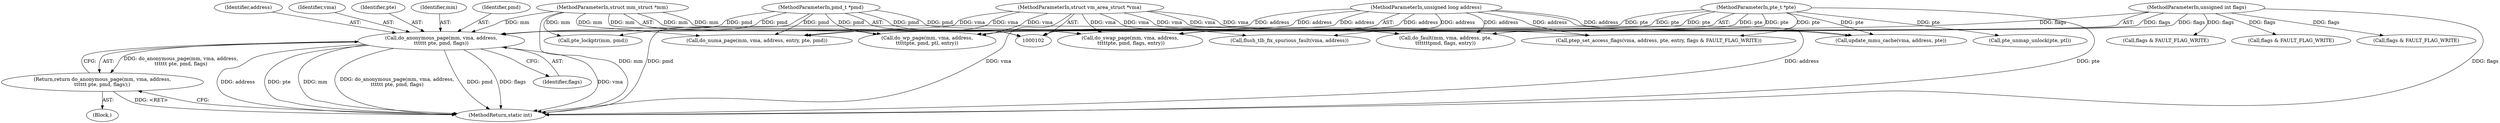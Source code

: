 digraph "1_linux_6b7339f4c31ad69c8e9c0b2859276e22cf72176d_1@pointer" {
"1000148" [label="(Call,do_anonymous_page(mm, vma, address,\n\t\t\t\t\t\t pte, pmd, flags))"];
"1000103" [label="(MethodParameterIn,struct mm_struct *mm)"];
"1000104" [label="(MethodParameterIn,struct vm_area_struct *vma)"];
"1000105" [label="(MethodParameterIn,unsigned long address)"];
"1000106" [label="(MethodParameterIn,pte_t *pte)"];
"1000107" [label="(MethodParameterIn,pmd_t *pmd)"];
"1000108" [label="(MethodParameterIn,unsigned int flags)"];
"1000147" [label="(Return,return do_anonymous_page(mm, vma, address,\n\t\t\t\t\t\t pte, pmd, flags);)"];
"1000177" [label="(Call,pte_lockptr(mm, pmd))"];
"1000226" [label="(Call,update_mmu_cache(vma, address, pte))"];
"1000156" [label="(Call,do_swap_page(mm, vma, address,\n \t\t\t\t\tpte, pmd, flags, entry))"];
"1000168" [label="(Call,do_numa_page(mm, vma, address, entry, pte, pmd))"];
"1000150" [label="(Identifier,vma)"];
"1000200" [label="(Call,do_wp_page(mm, vma, address,\n\t\t\t\t\tpte, pmd, ptl, entry))"];
"1000152" [label="(Identifier,pte)"];
"1000125" [label="(Block,)"];
"1000191" [label="(Call,flags & FAULT_FLAG_WRITE)"];
"1000105" [label="(MethodParameterIn,unsigned long address)"];
"1000240" [label="(Call,pte_unmap_unlock(pte, ptl))"];
"1000217" [label="(Call,ptep_set_access_flags(vma, address, pte, entry, flags & FAULT_FLAG_WRITE))"];
"1000108" [label="(MethodParameterIn,unsigned int flags)"];
"1000236" [label="(Call,flush_tlb_fix_spurious_fault(vma, address))"];
"1000233" [label="(Call,flags & FAULT_FLAG_WRITE)"];
"1000107" [label="(MethodParameterIn,pmd_t *pmd)"];
"1000103" [label="(MethodParameterIn,struct mm_struct *mm)"];
"1000106" [label="(MethodParameterIn,pte_t *pte)"];
"1000139" [label="(Call,do_fault(mm, vma, address, pte,\n\t\t\t\t\t\t\tpmd, flags, entry))"];
"1000245" [label="(MethodReturn,static int)"];
"1000148" [label="(Call,do_anonymous_page(mm, vma, address,\n\t\t\t\t\t\t pte, pmd, flags))"];
"1000149" [label="(Identifier,mm)"];
"1000153" [label="(Identifier,pmd)"];
"1000154" [label="(Identifier,flags)"];
"1000147" [label="(Return,return do_anonymous_page(mm, vma, address,\n\t\t\t\t\t\t pte, pmd, flags);)"];
"1000222" [label="(Call,flags & FAULT_FLAG_WRITE)"];
"1000104" [label="(MethodParameterIn,struct vm_area_struct *vma)"];
"1000151" [label="(Identifier,address)"];
"1000148" -> "1000147"  [label="AST: "];
"1000148" -> "1000154"  [label="CFG: "];
"1000149" -> "1000148"  [label="AST: "];
"1000150" -> "1000148"  [label="AST: "];
"1000151" -> "1000148"  [label="AST: "];
"1000152" -> "1000148"  [label="AST: "];
"1000153" -> "1000148"  [label="AST: "];
"1000154" -> "1000148"  [label="AST: "];
"1000147" -> "1000148"  [label="CFG: "];
"1000148" -> "1000245"  [label="DDG: address"];
"1000148" -> "1000245"  [label="DDG: pte"];
"1000148" -> "1000245"  [label="DDG: mm"];
"1000148" -> "1000245"  [label="DDG: do_anonymous_page(mm, vma, address,\n\t\t\t\t\t\t pte, pmd, flags)"];
"1000148" -> "1000245"  [label="DDG: pmd"];
"1000148" -> "1000245"  [label="DDG: flags"];
"1000148" -> "1000245"  [label="DDG: vma"];
"1000148" -> "1000147"  [label="DDG: do_anonymous_page(mm, vma, address,\n\t\t\t\t\t\t pte, pmd, flags)"];
"1000103" -> "1000148"  [label="DDG: mm"];
"1000104" -> "1000148"  [label="DDG: vma"];
"1000105" -> "1000148"  [label="DDG: address"];
"1000106" -> "1000148"  [label="DDG: pte"];
"1000107" -> "1000148"  [label="DDG: pmd"];
"1000108" -> "1000148"  [label="DDG: flags"];
"1000103" -> "1000102"  [label="AST: "];
"1000103" -> "1000245"  [label="DDG: mm"];
"1000103" -> "1000139"  [label="DDG: mm"];
"1000103" -> "1000156"  [label="DDG: mm"];
"1000103" -> "1000168"  [label="DDG: mm"];
"1000103" -> "1000177"  [label="DDG: mm"];
"1000103" -> "1000200"  [label="DDG: mm"];
"1000104" -> "1000102"  [label="AST: "];
"1000104" -> "1000245"  [label="DDG: vma"];
"1000104" -> "1000139"  [label="DDG: vma"];
"1000104" -> "1000156"  [label="DDG: vma"];
"1000104" -> "1000168"  [label="DDG: vma"];
"1000104" -> "1000200"  [label="DDG: vma"];
"1000104" -> "1000217"  [label="DDG: vma"];
"1000104" -> "1000226"  [label="DDG: vma"];
"1000104" -> "1000236"  [label="DDG: vma"];
"1000105" -> "1000102"  [label="AST: "];
"1000105" -> "1000245"  [label="DDG: address"];
"1000105" -> "1000139"  [label="DDG: address"];
"1000105" -> "1000156"  [label="DDG: address"];
"1000105" -> "1000168"  [label="DDG: address"];
"1000105" -> "1000200"  [label="DDG: address"];
"1000105" -> "1000217"  [label="DDG: address"];
"1000105" -> "1000226"  [label="DDG: address"];
"1000105" -> "1000236"  [label="DDG: address"];
"1000106" -> "1000102"  [label="AST: "];
"1000106" -> "1000245"  [label="DDG: pte"];
"1000106" -> "1000139"  [label="DDG: pte"];
"1000106" -> "1000156"  [label="DDG: pte"];
"1000106" -> "1000168"  [label="DDG: pte"];
"1000106" -> "1000200"  [label="DDG: pte"];
"1000106" -> "1000217"  [label="DDG: pte"];
"1000106" -> "1000226"  [label="DDG: pte"];
"1000106" -> "1000240"  [label="DDG: pte"];
"1000107" -> "1000102"  [label="AST: "];
"1000107" -> "1000245"  [label="DDG: pmd"];
"1000107" -> "1000139"  [label="DDG: pmd"];
"1000107" -> "1000156"  [label="DDG: pmd"];
"1000107" -> "1000168"  [label="DDG: pmd"];
"1000107" -> "1000177"  [label="DDG: pmd"];
"1000107" -> "1000200"  [label="DDG: pmd"];
"1000108" -> "1000102"  [label="AST: "];
"1000108" -> "1000245"  [label="DDG: flags"];
"1000108" -> "1000139"  [label="DDG: flags"];
"1000108" -> "1000156"  [label="DDG: flags"];
"1000108" -> "1000191"  [label="DDG: flags"];
"1000108" -> "1000222"  [label="DDG: flags"];
"1000108" -> "1000233"  [label="DDG: flags"];
"1000147" -> "1000125"  [label="AST: "];
"1000245" -> "1000147"  [label="CFG: "];
"1000147" -> "1000245"  [label="DDG: <RET>"];
}
